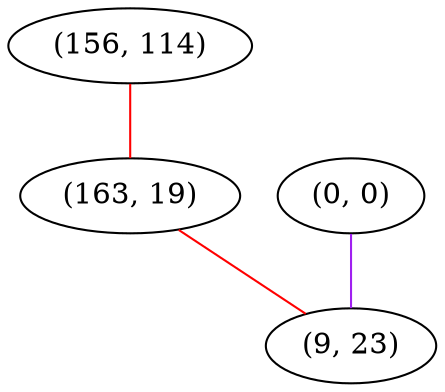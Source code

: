 graph "" {
"(156, 114)";
"(0, 0)";
"(163, 19)";
"(9, 23)";
"(156, 114)" -- "(163, 19)"  [color=red, key=0, weight=1];
"(0, 0)" -- "(9, 23)"  [color=purple, key=0, weight=4];
"(163, 19)" -- "(9, 23)"  [color=red, key=0, weight=1];
}
